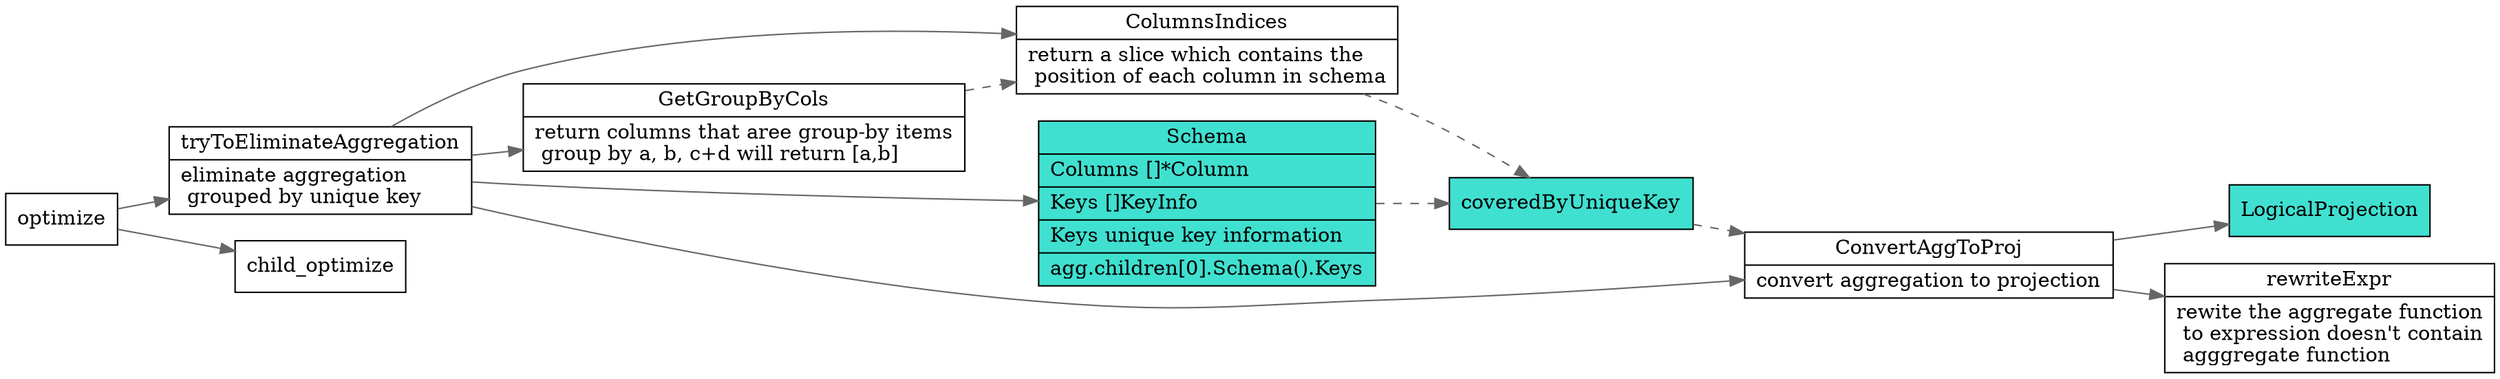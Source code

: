 digraph aggregation_eliminate {
  node[shape=box];
  edge[color=gray40];
  newrank=true;
  rankdir=LR;

  node[shape=record;style=filled;fillcolor="turquoise"];
  LogicalProjection;
  Schema[
    shape="record";
    label="{{
      Schema|
	    Columns []*Column\l|
	    <Keys> Keys    []KeyInfo\l|
      Keys unique key information\l|
      agg.children[0].Schema().Keys
    }}"];
  coveredByUniqueKey;
  node[shape=box;style=stroke;];

  tryToEliminateAggregation[
    shape="record";
    label="{{
      tryToEliminateAggregation|
      eliminate aggregation \l 
      grouped by unique key\l
    }}"];
  ConvertAggToProj[
    shape="record";
    label="{{
      ConvertAggToProj|
      convert aggregation to projection\l
    }}"];
  rewriteExpr[
    shape="record";
    label="{{
      rewriteExpr|
      rewite the aggregate function\l
      to expression doesn't contain\l
      agggregate function\l
    }}"];
  ColumnsIndices[
    shape="record";
    label="{{
      ColumnsIndices|
      return a slice which contains the\l
      position of each column in schema\l
    }}"];
  GetGroupByCols[
    shape="record";
    label="{{
      GetGroupByCols|
      return columns that aree group-by items\l
      group by a, b, c+d will return [a,b]\l
    }}"];


  optimize -> {
    child_optimize;
    tryToEliminateAggregation;
  }
  tryToEliminateAggregation -> {
    ConvertAggToProj;
    GetGroupByCols;
    ColumnsIndices;
    Schema:Keys;
  }
  ConvertAggToProj ->{
    LogicalProjection;
    rewriteExpr;
  }
  edge[style=dashed];
  GetGroupByCols -> ColumnsIndices -> coveredByUniqueKey;
  Schema -> coveredByUniqueKey;
  coveredByUniqueKey -> ConvertAggToProj;
}
